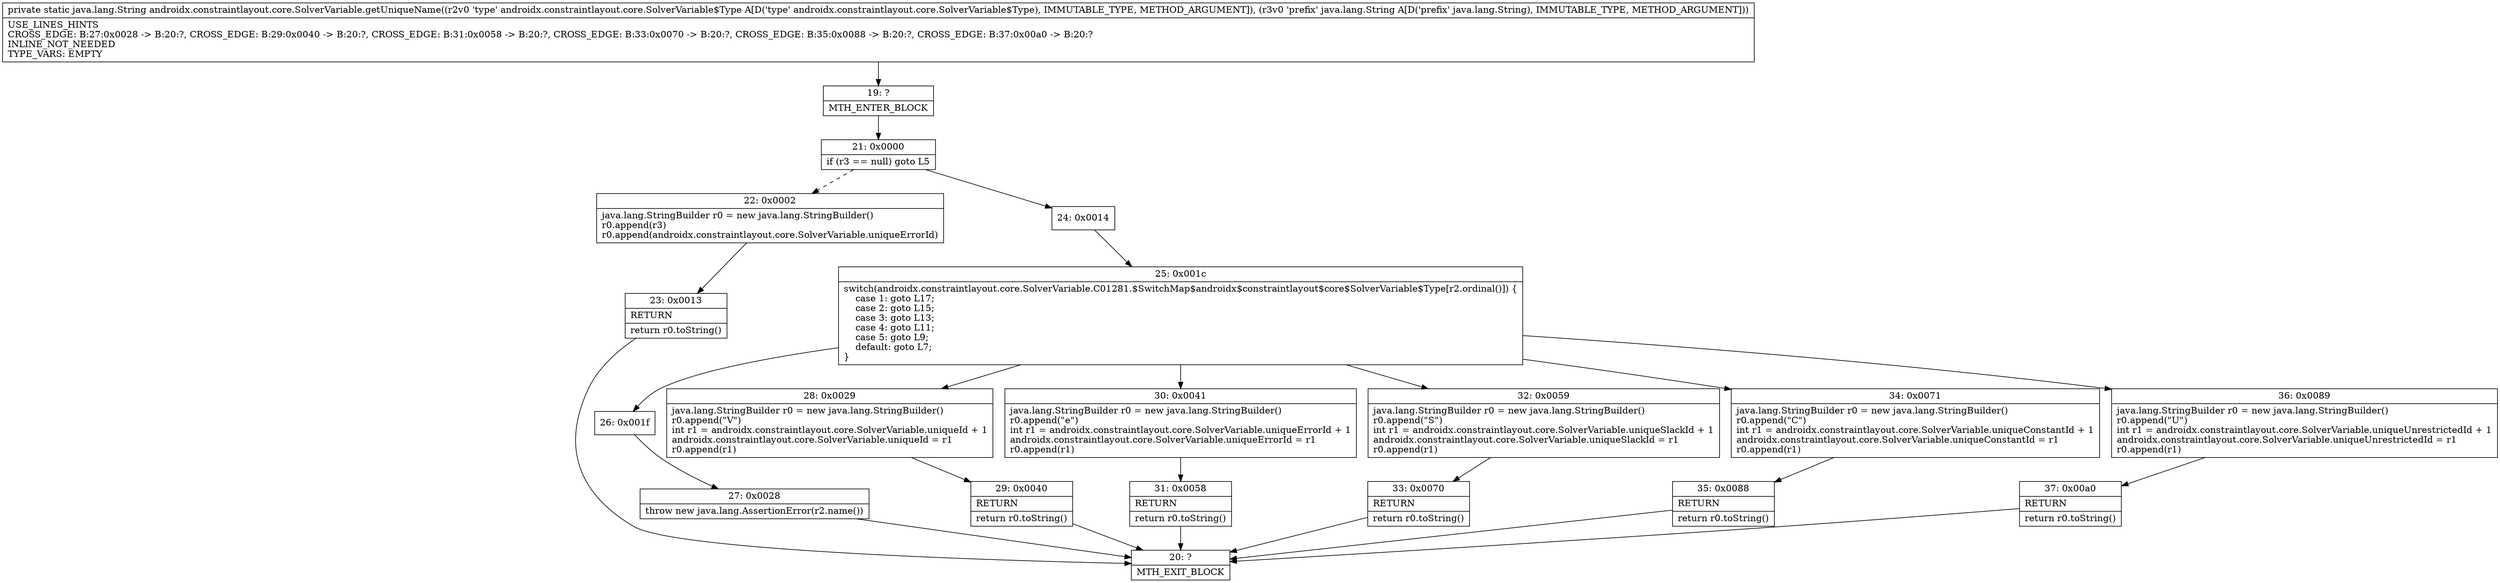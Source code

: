 digraph "CFG forandroidx.constraintlayout.core.SolverVariable.getUniqueName(Landroidx\/constraintlayout\/core\/SolverVariable$Type;Ljava\/lang\/String;)Ljava\/lang\/String;" {
Node_19 [shape=record,label="{19\:\ ?|MTH_ENTER_BLOCK\l}"];
Node_21 [shape=record,label="{21\:\ 0x0000|if (r3 == null) goto L5\l}"];
Node_22 [shape=record,label="{22\:\ 0x0002|java.lang.StringBuilder r0 = new java.lang.StringBuilder()\lr0.append(r3)\lr0.append(androidx.constraintlayout.core.SolverVariable.uniqueErrorId)\l}"];
Node_23 [shape=record,label="{23\:\ 0x0013|RETURN\l|return r0.toString()\l}"];
Node_20 [shape=record,label="{20\:\ ?|MTH_EXIT_BLOCK\l}"];
Node_24 [shape=record,label="{24\:\ 0x0014}"];
Node_25 [shape=record,label="{25\:\ 0x001c|switch(androidx.constraintlayout.core.SolverVariable.C01281.$SwitchMap$androidx$constraintlayout$core$SolverVariable$Type[r2.ordinal()]) \{\l    case 1: goto L17;\l    case 2: goto L15;\l    case 3: goto L13;\l    case 4: goto L11;\l    case 5: goto L9;\l    default: goto L7;\l\}\l}"];
Node_26 [shape=record,label="{26\:\ 0x001f}"];
Node_27 [shape=record,label="{27\:\ 0x0028|throw new java.lang.AssertionError(r2.name())\l}"];
Node_28 [shape=record,label="{28\:\ 0x0029|java.lang.StringBuilder r0 = new java.lang.StringBuilder()\lr0.append(\"V\")\lint r1 = androidx.constraintlayout.core.SolverVariable.uniqueId + 1\landroidx.constraintlayout.core.SolverVariable.uniqueId = r1\lr0.append(r1)\l}"];
Node_29 [shape=record,label="{29\:\ 0x0040|RETURN\l|return r0.toString()\l}"];
Node_30 [shape=record,label="{30\:\ 0x0041|java.lang.StringBuilder r0 = new java.lang.StringBuilder()\lr0.append(\"e\")\lint r1 = androidx.constraintlayout.core.SolverVariable.uniqueErrorId + 1\landroidx.constraintlayout.core.SolverVariable.uniqueErrorId = r1\lr0.append(r1)\l}"];
Node_31 [shape=record,label="{31\:\ 0x0058|RETURN\l|return r0.toString()\l}"];
Node_32 [shape=record,label="{32\:\ 0x0059|java.lang.StringBuilder r0 = new java.lang.StringBuilder()\lr0.append(\"S\")\lint r1 = androidx.constraintlayout.core.SolverVariable.uniqueSlackId + 1\landroidx.constraintlayout.core.SolverVariable.uniqueSlackId = r1\lr0.append(r1)\l}"];
Node_33 [shape=record,label="{33\:\ 0x0070|RETURN\l|return r0.toString()\l}"];
Node_34 [shape=record,label="{34\:\ 0x0071|java.lang.StringBuilder r0 = new java.lang.StringBuilder()\lr0.append(\"C\")\lint r1 = androidx.constraintlayout.core.SolverVariable.uniqueConstantId + 1\landroidx.constraintlayout.core.SolverVariable.uniqueConstantId = r1\lr0.append(r1)\l}"];
Node_35 [shape=record,label="{35\:\ 0x0088|RETURN\l|return r0.toString()\l}"];
Node_36 [shape=record,label="{36\:\ 0x0089|java.lang.StringBuilder r0 = new java.lang.StringBuilder()\lr0.append(\"U\")\lint r1 = androidx.constraintlayout.core.SolverVariable.uniqueUnrestrictedId + 1\landroidx.constraintlayout.core.SolverVariable.uniqueUnrestrictedId = r1\lr0.append(r1)\l}"];
Node_37 [shape=record,label="{37\:\ 0x00a0|RETURN\l|return r0.toString()\l}"];
MethodNode[shape=record,label="{private static java.lang.String androidx.constraintlayout.core.SolverVariable.getUniqueName((r2v0 'type' androidx.constraintlayout.core.SolverVariable$Type A[D('type' androidx.constraintlayout.core.SolverVariable$Type), IMMUTABLE_TYPE, METHOD_ARGUMENT]), (r3v0 'prefix' java.lang.String A[D('prefix' java.lang.String), IMMUTABLE_TYPE, METHOD_ARGUMENT]))  | USE_LINES_HINTS\lCROSS_EDGE: B:27:0x0028 \-\> B:20:?, CROSS_EDGE: B:29:0x0040 \-\> B:20:?, CROSS_EDGE: B:31:0x0058 \-\> B:20:?, CROSS_EDGE: B:33:0x0070 \-\> B:20:?, CROSS_EDGE: B:35:0x0088 \-\> B:20:?, CROSS_EDGE: B:37:0x00a0 \-\> B:20:?\lINLINE_NOT_NEEDED\lTYPE_VARS: EMPTY\l}"];
MethodNode -> Node_19;Node_19 -> Node_21;
Node_21 -> Node_22[style=dashed];
Node_21 -> Node_24;
Node_22 -> Node_23;
Node_23 -> Node_20;
Node_24 -> Node_25;
Node_25 -> Node_26;
Node_25 -> Node_28;
Node_25 -> Node_30;
Node_25 -> Node_32;
Node_25 -> Node_34;
Node_25 -> Node_36;
Node_26 -> Node_27;
Node_27 -> Node_20;
Node_28 -> Node_29;
Node_29 -> Node_20;
Node_30 -> Node_31;
Node_31 -> Node_20;
Node_32 -> Node_33;
Node_33 -> Node_20;
Node_34 -> Node_35;
Node_35 -> Node_20;
Node_36 -> Node_37;
Node_37 -> Node_20;
}

